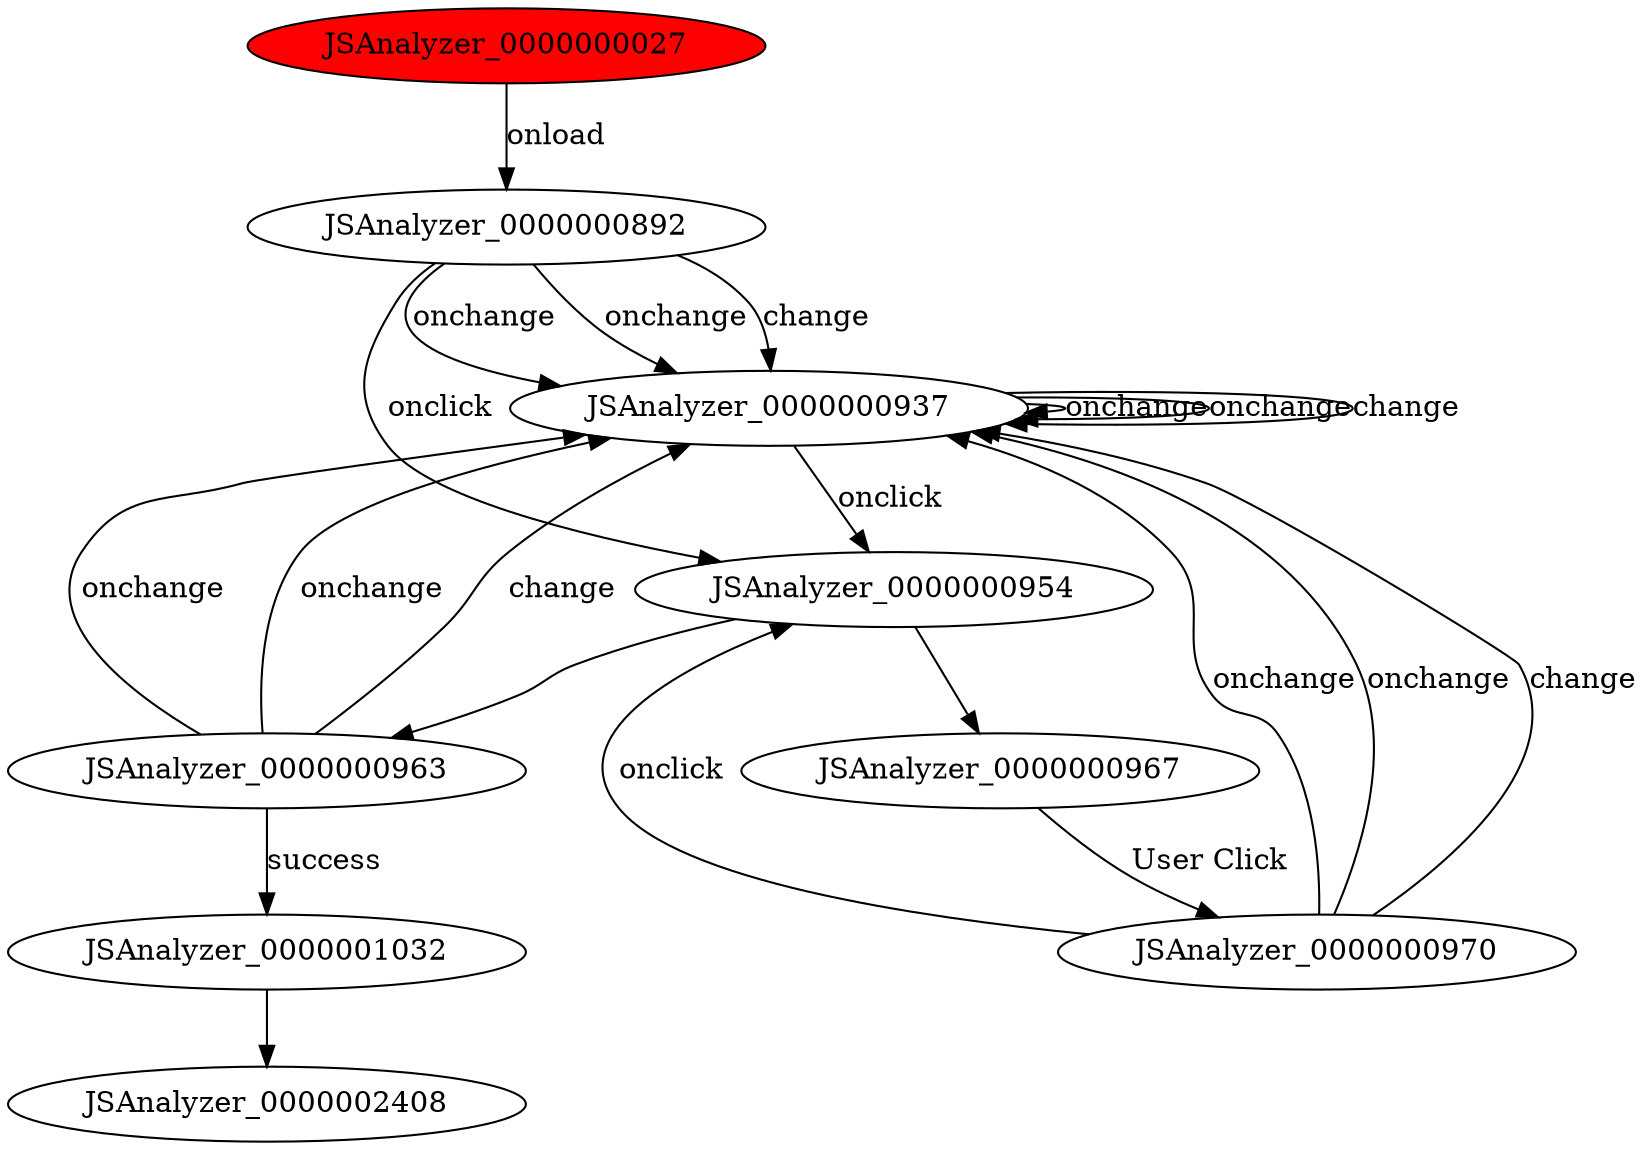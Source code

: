 digraph FSM {
JSAnalyzer_0000000027 [style=filled,fillcolor=red];
JSAnalyzer_0000000892 [];
JSAnalyzer_0000000937 [];
JSAnalyzer_0000000954 [];
JSAnalyzer_0000000963 [];
JSAnalyzer_0000000967 [];
JSAnalyzer_0000001032 [];
JSAnalyzer_0000000970 [];
JSAnalyzer_0000000954 -> JSAnalyzer_0000000963 []
JSAnalyzer_0000000954 -> JSAnalyzer_0000000967 []
JSAnalyzer_0000000027 -> JSAnalyzer_0000000892 [label="onload"]
JSAnalyzer_0000000892 -> JSAnalyzer_0000000937 [label="onchange"]
JSAnalyzer_0000000892 -> JSAnalyzer_0000000937 [label="onchange"]
JSAnalyzer_0000000892 -> JSAnalyzer_0000000937 [label="change"]
JSAnalyzer_0000000892 -> JSAnalyzer_0000000954 [label="onclick"]
JSAnalyzer_0000000937 -> JSAnalyzer_0000000937 [label="onchange"]
JSAnalyzer_0000000937 -> JSAnalyzer_0000000937 [label="onchange"]
JSAnalyzer_0000000937 -> JSAnalyzer_0000000937 [label="change"]
JSAnalyzer_0000000937 -> JSAnalyzer_0000000954 [label="onclick"]
JSAnalyzer_0000000963 -> JSAnalyzer_0000001032 [label="success"]
JSAnalyzer_0000000963 -> JSAnalyzer_0000000937 [label="onchange"]
JSAnalyzer_0000000963 -> JSAnalyzer_0000000937 [label="onchange"]
JSAnalyzer_0000000963 -> JSAnalyzer_0000000937 [label="change"]
JSAnalyzer_0000000967 -> JSAnalyzer_0000000970 [label="User Click"]
JSAnalyzer_0000000970 -> JSAnalyzer_0000000937 [label="onchange"]
JSAnalyzer_0000000970 -> JSAnalyzer_0000000937 [label="onchange"]
JSAnalyzer_0000000970 -> JSAnalyzer_0000000937 [label="change"]
JSAnalyzer_0000000970 -> JSAnalyzer_0000000954 [label="onclick"]
JSAnalyzer_0000001032 -> JSAnalyzer_0000002408 []
}
